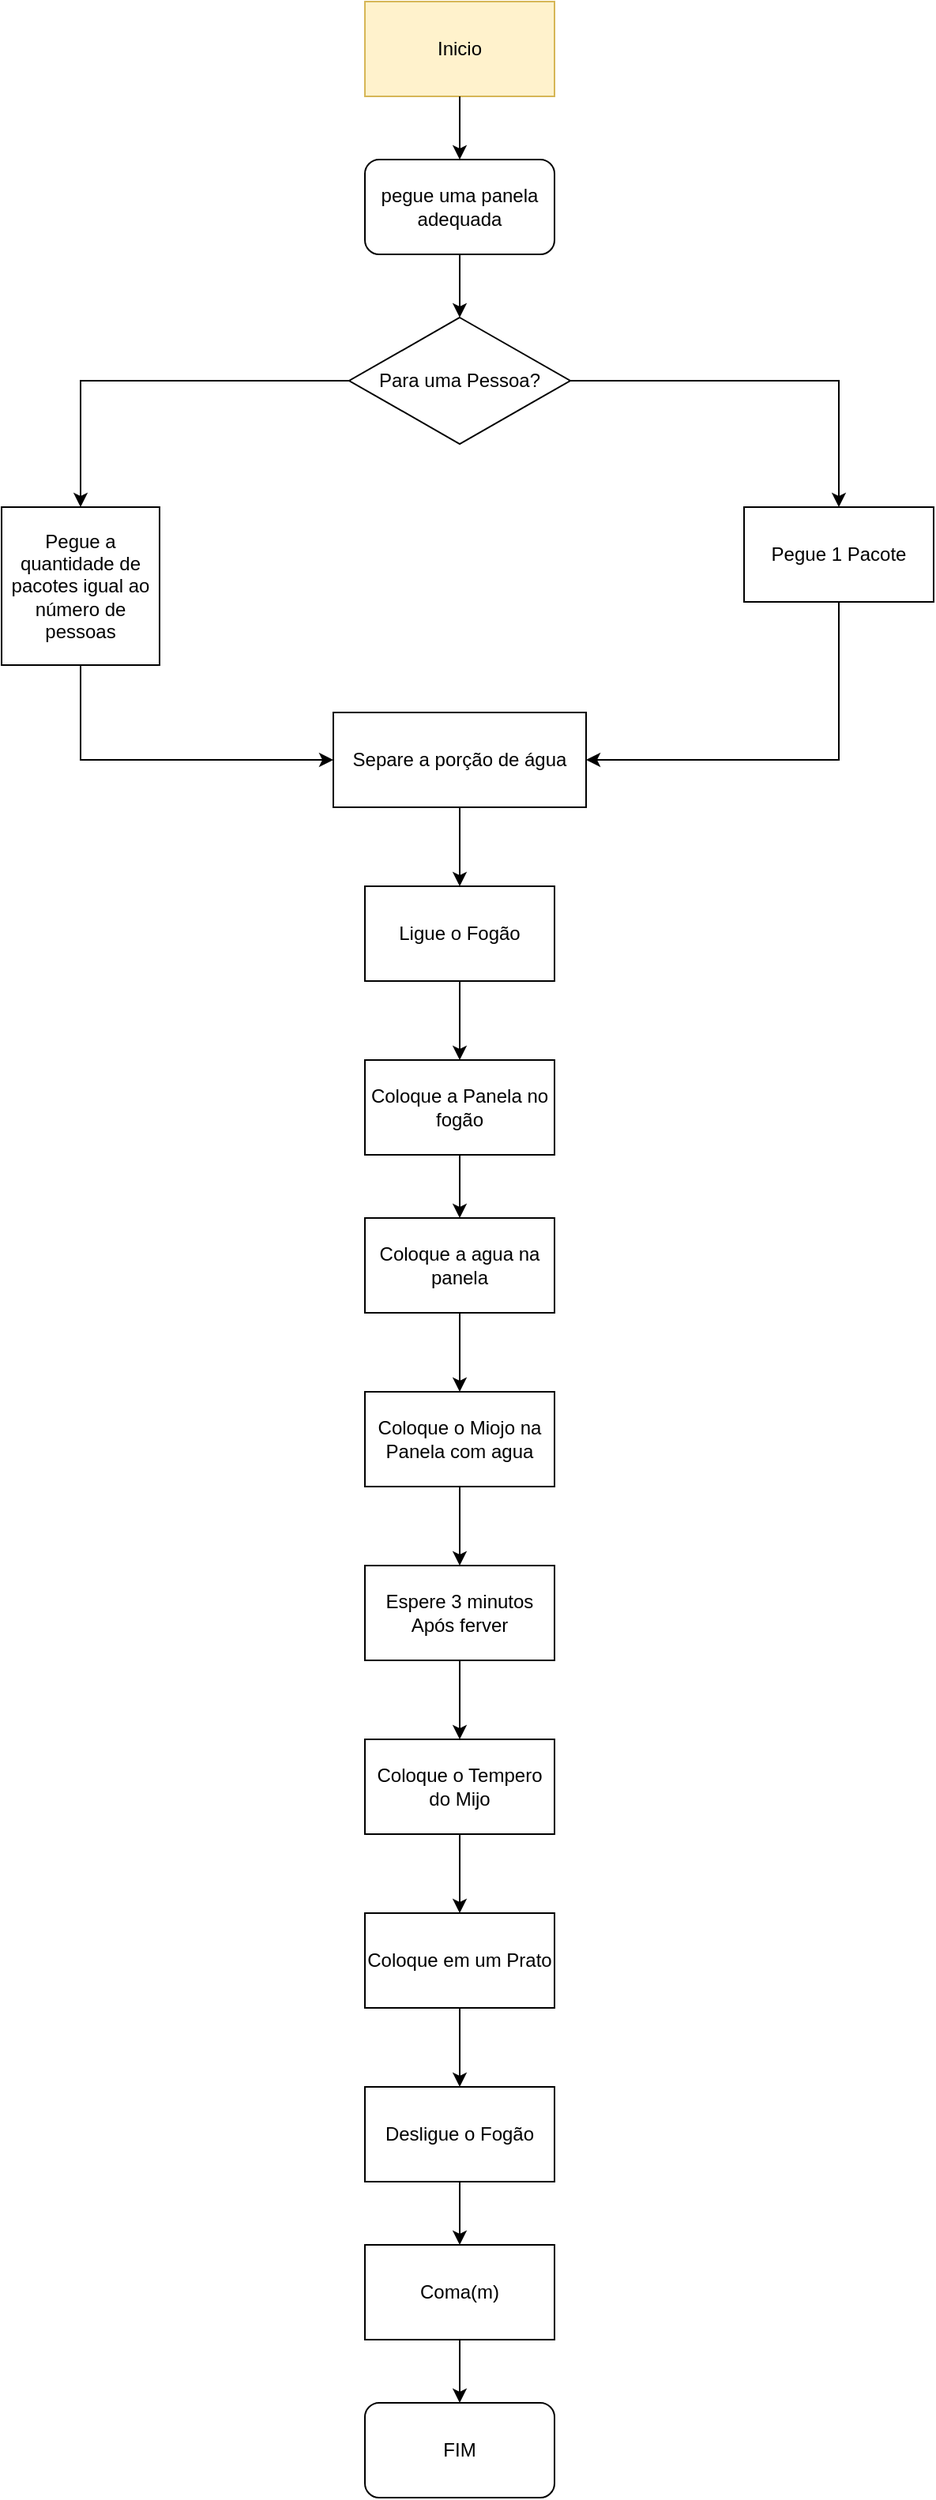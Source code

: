 <mxfile version="20.6.0" type="github">
  <diagram id="4KCGfZKaQ7Z6aHZKUoHM" name="Página-1">
    <mxGraphModel dx="780" dy="745" grid="1" gridSize="10" guides="1" tooltips="1" connect="1" arrows="1" fold="1" page="1" pageScale="1" pageWidth="827" pageHeight="1169" math="0" shadow="0">
      <root>
        <mxCell id="0" />
        <mxCell id="1" parent="0" />
        <mxCell id="Mr_jv3YyBOEjWsH595-N-1" value="Inicio&lt;br&gt;" style="rounded=0;whiteSpace=wrap;html=1;fillColor=#fff2cc;strokeColor=#d6b656;" vertex="1" parent="1">
          <mxGeometry x="300" y="40" width="120" height="60" as="geometry" />
        </mxCell>
        <mxCell id="Mr_jv3YyBOEjWsH595-N-2" value="pegue uma panela adequada&lt;br&gt;" style="rounded=1;whiteSpace=wrap;html=1;" vertex="1" parent="1">
          <mxGeometry x="300" y="140" width="120" height="60" as="geometry" />
        </mxCell>
        <mxCell id="Mr_jv3YyBOEjWsH595-N-4" value="" style="endArrow=classic;html=1;rounded=0;exitX=0.5;exitY=1;exitDx=0;exitDy=0;entryX=0.5;entryY=0;entryDx=0;entryDy=0;" edge="1" parent="1" source="Mr_jv3YyBOEjWsH595-N-1" target="Mr_jv3YyBOEjWsH595-N-2">
          <mxGeometry width="50" height="50" relative="1" as="geometry">
            <mxPoint x="380" y="400" as="sourcePoint" />
            <mxPoint x="360" y="130" as="targetPoint" />
            <Array as="points" />
          </mxGeometry>
        </mxCell>
        <mxCell id="Mr_jv3YyBOEjWsH595-N-5" value="" style="endArrow=classic;html=1;rounded=0;exitX=0.5;exitY=1;exitDx=0;exitDy=0;" edge="1" parent="1" source="Mr_jv3YyBOEjWsH595-N-2" target="Mr_jv3YyBOEjWsH595-N-6">
          <mxGeometry width="50" height="50" relative="1" as="geometry">
            <mxPoint x="380" y="390" as="sourcePoint" />
            <mxPoint x="360" y="280" as="targetPoint" />
          </mxGeometry>
        </mxCell>
        <mxCell id="Mr_jv3YyBOEjWsH595-N-6" value="Para uma Pessoa?" style="rhombus;whiteSpace=wrap;html=1;" vertex="1" parent="1">
          <mxGeometry x="290" y="240" width="140" height="80" as="geometry" />
        </mxCell>
        <mxCell id="Mr_jv3YyBOEjWsH595-N-7" value="" style="endArrow=classic;html=1;rounded=0;exitX=1;exitY=0.5;exitDx=0;exitDy=0;" edge="1" parent="1" source="Mr_jv3YyBOEjWsH595-N-6">
          <mxGeometry width="50" height="50" relative="1" as="geometry">
            <mxPoint x="380" y="390" as="sourcePoint" />
            <mxPoint x="600" y="360" as="targetPoint" />
            <Array as="points">
              <mxPoint x="600" y="280" />
            </Array>
          </mxGeometry>
        </mxCell>
        <mxCell id="Mr_jv3YyBOEjWsH595-N-8" value="" style="endArrow=classic;html=1;rounded=0;exitX=0;exitY=0.5;exitDx=0;exitDy=0;" edge="1" parent="1" source="Mr_jv3YyBOEjWsH595-N-6">
          <mxGeometry width="50" height="50" relative="1" as="geometry">
            <mxPoint x="440" y="290" as="sourcePoint" />
            <mxPoint x="120" y="360" as="targetPoint" />
            <Array as="points">
              <mxPoint x="120" y="280" />
            </Array>
          </mxGeometry>
        </mxCell>
        <mxCell id="Mr_jv3YyBOEjWsH595-N-9" value="Pegue a quantidade de pacotes igual ao número de pessoas" style="whiteSpace=wrap;html=1;aspect=fixed;" vertex="1" parent="1">
          <mxGeometry x="70" y="360" width="100" height="100" as="geometry" />
        </mxCell>
        <mxCell id="Mr_jv3YyBOEjWsH595-N-10" value="Pegue 1 Pacote" style="rounded=0;whiteSpace=wrap;html=1;" vertex="1" parent="1">
          <mxGeometry x="540" y="360" width="120" height="60" as="geometry" />
        </mxCell>
        <mxCell id="Mr_jv3YyBOEjWsH595-N-11" value="" style="endArrow=classic;html=1;rounded=0;exitX=0.5;exitY=1;exitDx=0;exitDy=0;" edge="1" parent="1" source="Mr_jv3YyBOEjWsH595-N-9">
          <mxGeometry width="50" height="50" relative="1" as="geometry">
            <mxPoint x="390" y="470" as="sourcePoint" />
            <mxPoint x="280" y="520" as="targetPoint" />
            <Array as="points">
              <mxPoint x="120" y="520" />
            </Array>
          </mxGeometry>
        </mxCell>
        <mxCell id="Mr_jv3YyBOEjWsH595-N-12" value="" style="endArrow=classic;html=1;rounded=0;exitX=0.5;exitY=1;exitDx=0;exitDy=0;" edge="1" parent="1" source="Mr_jv3YyBOEjWsH595-N-10">
          <mxGeometry width="50" height="50" relative="1" as="geometry">
            <mxPoint x="380" y="470" as="sourcePoint" />
            <mxPoint x="440" y="520" as="targetPoint" />
            <Array as="points">
              <mxPoint x="600" y="520" />
            </Array>
          </mxGeometry>
        </mxCell>
        <mxCell id="Mr_jv3YyBOEjWsH595-N-13" value="Separe a porção de água" style="rounded=0;whiteSpace=wrap;html=1;" vertex="1" parent="1">
          <mxGeometry x="280" y="490" width="160" height="60" as="geometry" />
        </mxCell>
        <mxCell id="Mr_jv3YyBOEjWsH595-N-14" value="" style="endArrow=classic;html=1;rounded=0;exitX=0.5;exitY=1;exitDx=0;exitDy=0;" edge="1" parent="1" source="Mr_jv3YyBOEjWsH595-N-13">
          <mxGeometry width="50" height="50" relative="1" as="geometry">
            <mxPoint x="380" y="670" as="sourcePoint" />
            <mxPoint x="360" y="600" as="targetPoint" />
          </mxGeometry>
        </mxCell>
        <mxCell id="Mr_jv3YyBOEjWsH595-N-15" value="Ligue o Fogão" style="rounded=0;whiteSpace=wrap;html=1;" vertex="1" parent="1">
          <mxGeometry x="300" y="600" width="120" height="60" as="geometry" />
        </mxCell>
        <mxCell id="Mr_jv3YyBOEjWsH595-N-16" value="Coloque a Panela no fogão" style="rounded=0;whiteSpace=wrap;html=1;" vertex="1" parent="1">
          <mxGeometry x="300" y="710" width="120" height="60" as="geometry" />
        </mxCell>
        <mxCell id="Mr_jv3YyBOEjWsH595-N-17" value="" style="endArrow=classic;html=1;rounded=0;entryX=0.5;entryY=0;entryDx=0;entryDy=0;" edge="1" parent="1" target="Mr_jv3YyBOEjWsH595-N-16">
          <mxGeometry width="50" height="50" relative="1" as="geometry">
            <mxPoint x="360" y="660" as="sourcePoint" />
            <mxPoint x="370" y="610" as="targetPoint" />
          </mxGeometry>
        </mxCell>
        <mxCell id="Mr_jv3YyBOEjWsH595-N-18" value="Coloque a agua na panela" style="rounded=0;whiteSpace=wrap;html=1;" vertex="1" parent="1">
          <mxGeometry x="300" y="810" width="120" height="60" as="geometry" />
        </mxCell>
        <mxCell id="Mr_jv3YyBOEjWsH595-N-19" value="Coloque o Miojo na Panela com agua" style="rounded=0;whiteSpace=wrap;html=1;" vertex="1" parent="1">
          <mxGeometry x="300" y="920" width="120" height="60" as="geometry" />
        </mxCell>
        <mxCell id="Mr_jv3YyBOEjWsH595-N-20" value="" style="endArrow=classic;html=1;rounded=0;exitX=0.5;exitY=1;exitDx=0;exitDy=0;entryX=0.5;entryY=0;entryDx=0;entryDy=0;" edge="1" parent="1" source="Mr_jv3YyBOEjWsH595-N-16" target="Mr_jv3YyBOEjWsH595-N-18">
          <mxGeometry width="50" height="50" relative="1" as="geometry">
            <mxPoint x="380" y="960" as="sourcePoint" />
            <mxPoint x="430" y="910" as="targetPoint" />
          </mxGeometry>
        </mxCell>
        <mxCell id="Mr_jv3YyBOEjWsH595-N-21" value="" style="endArrow=classic;html=1;rounded=0;exitX=0.5;exitY=1;exitDx=0;exitDy=0;entryX=0.5;entryY=0;entryDx=0;entryDy=0;" edge="1" parent="1" source="Mr_jv3YyBOEjWsH595-N-18" target="Mr_jv3YyBOEjWsH595-N-19">
          <mxGeometry width="50" height="50" relative="1" as="geometry">
            <mxPoint x="380" y="960" as="sourcePoint" />
            <mxPoint x="430" y="910" as="targetPoint" />
          </mxGeometry>
        </mxCell>
        <mxCell id="Mr_jv3YyBOEjWsH595-N-22" value="Espere 3 minutos Após ferver" style="rounded=0;whiteSpace=wrap;html=1;" vertex="1" parent="1">
          <mxGeometry x="300" y="1030" width="120" height="60" as="geometry" />
        </mxCell>
        <mxCell id="Mr_jv3YyBOEjWsH595-N-23" value="" style="endArrow=classic;html=1;rounded=0;exitX=0.5;exitY=1;exitDx=0;exitDy=0;entryX=0.5;entryY=0;entryDx=0;entryDy=0;" edge="1" parent="1" source="Mr_jv3YyBOEjWsH595-N-19" target="Mr_jv3YyBOEjWsH595-N-22">
          <mxGeometry width="50" height="50" relative="1" as="geometry">
            <mxPoint x="380" y="1060" as="sourcePoint" />
            <mxPoint x="430" y="1010" as="targetPoint" />
          </mxGeometry>
        </mxCell>
        <mxCell id="Mr_jv3YyBOEjWsH595-N-24" value="Coloque o Tempero do Mijo" style="rounded=0;whiteSpace=wrap;html=1;" vertex="1" parent="1">
          <mxGeometry x="300" y="1140" width="120" height="60" as="geometry" />
        </mxCell>
        <mxCell id="Mr_jv3YyBOEjWsH595-N-25" value="" style="endArrow=classic;html=1;rounded=0;exitX=0.5;exitY=1;exitDx=0;exitDy=0;entryX=0.5;entryY=0;entryDx=0;entryDy=0;" edge="1" parent="1" source="Mr_jv3YyBOEjWsH595-N-22" target="Mr_jv3YyBOEjWsH595-N-24">
          <mxGeometry width="50" height="50" relative="1" as="geometry">
            <mxPoint x="380" y="1250" as="sourcePoint" />
            <mxPoint x="430" y="1200" as="targetPoint" />
          </mxGeometry>
        </mxCell>
        <mxCell id="Mr_jv3YyBOEjWsH595-N-26" value="" style="endArrow=classic;html=1;rounded=0;exitX=0.5;exitY=1;exitDx=0;exitDy=0;" edge="1" parent="1" source="Mr_jv3YyBOEjWsH595-N-24" target="Mr_jv3YyBOEjWsH595-N-27">
          <mxGeometry width="50" height="50" relative="1" as="geometry">
            <mxPoint x="380" y="1240" as="sourcePoint" />
            <mxPoint x="360" y="1260" as="targetPoint" />
          </mxGeometry>
        </mxCell>
        <mxCell id="Mr_jv3YyBOEjWsH595-N-27" value="Coloque em um Prato" style="rounded=0;whiteSpace=wrap;html=1;" vertex="1" parent="1">
          <mxGeometry x="300" y="1250" width="120" height="60" as="geometry" />
        </mxCell>
        <mxCell id="Mr_jv3YyBOEjWsH595-N-28" value="" style="endArrow=classic;html=1;rounded=0;exitX=0.5;exitY=1;exitDx=0;exitDy=0;" edge="1" parent="1" source="Mr_jv3YyBOEjWsH595-N-27">
          <mxGeometry width="50" height="50" relative="1" as="geometry">
            <mxPoint x="380" y="1240" as="sourcePoint" />
            <mxPoint x="360" y="1360" as="targetPoint" />
          </mxGeometry>
        </mxCell>
        <mxCell id="Mr_jv3YyBOEjWsH595-N-29" value="Desligue o Fogão" style="rounded=0;whiteSpace=wrap;html=1;" vertex="1" parent="1">
          <mxGeometry x="300" y="1360" width="120" height="60" as="geometry" />
        </mxCell>
        <mxCell id="Mr_jv3YyBOEjWsH595-N-30" value="Coma(m)" style="rounded=0;whiteSpace=wrap;html=1;" vertex="1" parent="1">
          <mxGeometry x="300" y="1460" width="120" height="60" as="geometry" />
        </mxCell>
        <mxCell id="Mr_jv3YyBOEjWsH595-N-31" value="" style="endArrow=classic;html=1;rounded=0;exitX=0.5;exitY=1;exitDx=0;exitDy=0;entryX=0.5;entryY=0;entryDx=0;entryDy=0;" edge="1" parent="1" source="Mr_jv3YyBOEjWsH595-N-29" target="Mr_jv3YyBOEjWsH595-N-30">
          <mxGeometry width="50" height="50" relative="1" as="geometry">
            <mxPoint x="380" y="1350" as="sourcePoint" />
            <mxPoint x="430" y="1300" as="targetPoint" />
          </mxGeometry>
        </mxCell>
        <mxCell id="Mr_jv3YyBOEjWsH595-N-32" value="FIM" style="rounded=1;whiteSpace=wrap;html=1;" vertex="1" parent="1">
          <mxGeometry x="300" y="1560" width="120" height="60" as="geometry" />
        </mxCell>
        <mxCell id="Mr_jv3YyBOEjWsH595-N-33" value="" style="endArrow=classic;html=1;rounded=0;exitX=0.5;exitY=1;exitDx=0;exitDy=0;entryX=0.5;entryY=0;entryDx=0;entryDy=0;" edge="1" parent="1" source="Mr_jv3YyBOEjWsH595-N-30" target="Mr_jv3YyBOEjWsH595-N-32">
          <mxGeometry width="50" height="50" relative="1" as="geometry">
            <mxPoint x="380" y="1550" as="sourcePoint" />
            <mxPoint x="430" y="1500" as="targetPoint" />
          </mxGeometry>
        </mxCell>
      </root>
    </mxGraphModel>
  </diagram>
</mxfile>
